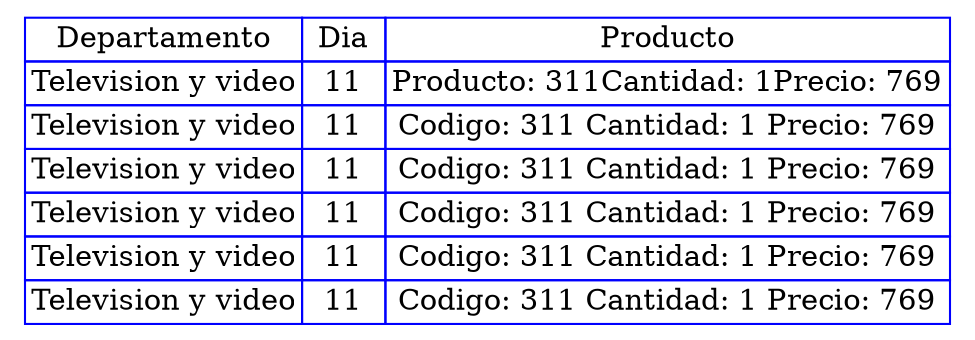 digraph {
    tbl[
     shape=plaintext
     label=<
     <table border='0' cellborder='1' color='blue' cellspacing='0'>
<tr> <td>Departamento</td> <td> Dia </td> <td>Producto</td></tr>
<tr>
<td>Television y video</td>
<td>11</td>
<td>Producto: 311
Cantidad: 1
Precio: 769</td>
</tr><tr>
<td>Television y video</td>
<td>11</td>
<td>Codigo: 311 
Cantidad: 1 
Precio: 769</td>
</tr>
<tr>
<td>Television y video</td>
<td>11</td>
<td>Codigo: 311 
Cantidad: 1 
Precio: 769</td>
</tr>
<tr>
<td>Television y video</td>
<td>11</td>
<td>Codigo: 311 
Cantidad: 1 
Precio: 769</td>
</tr>
<tr>
<td>Television y video</td>
<td>11</td>
<td>Codigo: 311 
Cantidad: 1 
Precio: 769</td>
</tr>
<tr>
<td>Television y video</td>
<td>11</td>
<td>Codigo: 311 
Cantidad: 1 
Precio: 769</td>
</tr>
</table>
    >];
}